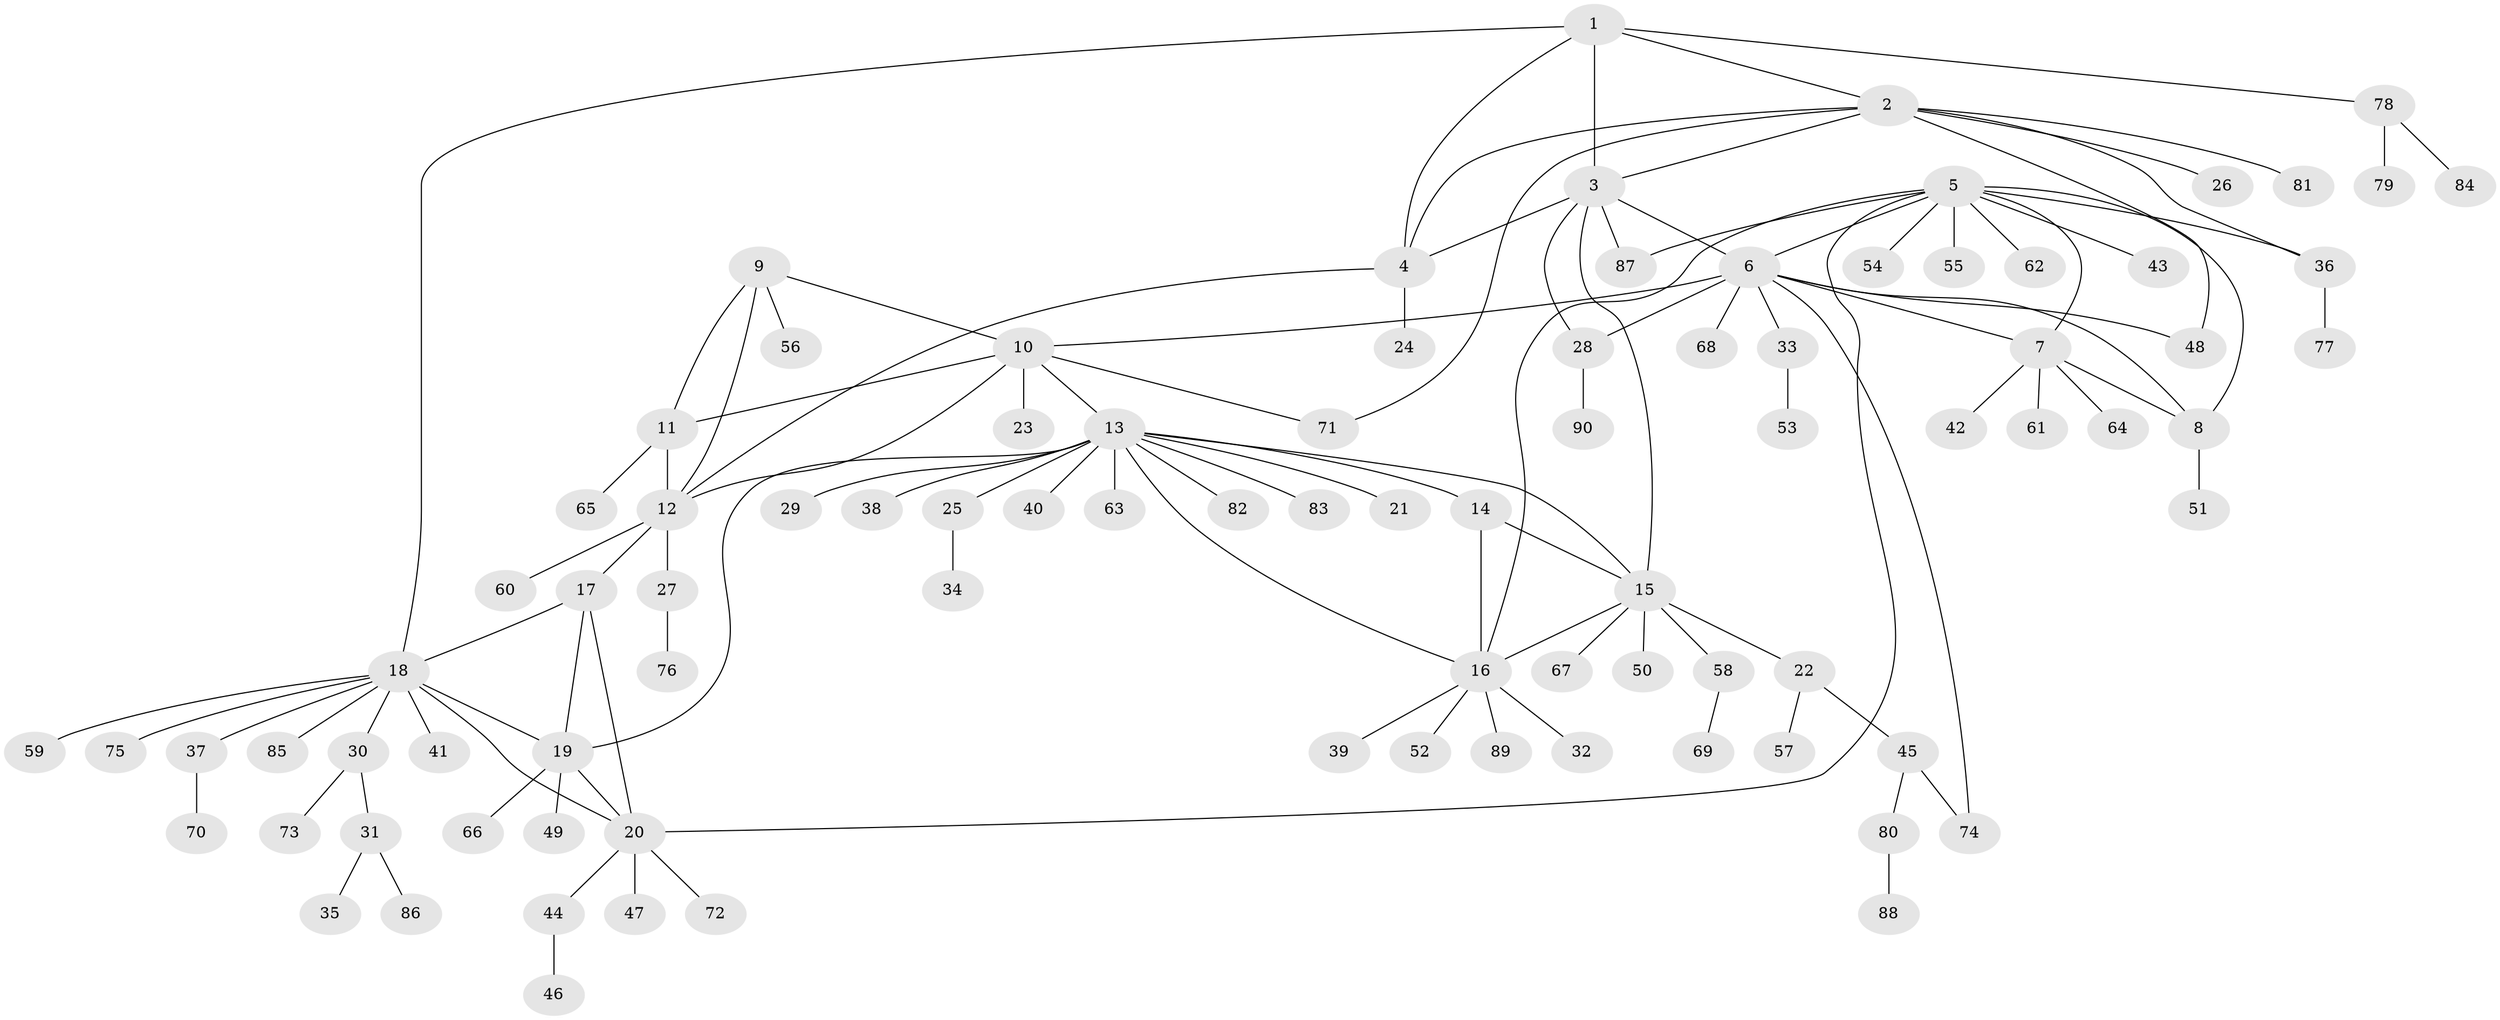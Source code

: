// Generated by graph-tools (version 1.1) at 2025/50/03/09/25 03:50:32]
// undirected, 90 vertices, 116 edges
graph export_dot {
graph [start="1"]
  node [color=gray90,style=filled];
  1;
  2;
  3;
  4;
  5;
  6;
  7;
  8;
  9;
  10;
  11;
  12;
  13;
  14;
  15;
  16;
  17;
  18;
  19;
  20;
  21;
  22;
  23;
  24;
  25;
  26;
  27;
  28;
  29;
  30;
  31;
  32;
  33;
  34;
  35;
  36;
  37;
  38;
  39;
  40;
  41;
  42;
  43;
  44;
  45;
  46;
  47;
  48;
  49;
  50;
  51;
  52;
  53;
  54;
  55;
  56;
  57;
  58;
  59;
  60;
  61;
  62;
  63;
  64;
  65;
  66;
  67;
  68;
  69;
  70;
  71;
  72;
  73;
  74;
  75;
  76;
  77;
  78;
  79;
  80;
  81;
  82;
  83;
  84;
  85;
  86;
  87;
  88;
  89;
  90;
  1 -- 2;
  1 -- 3;
  1 -- 4;
  1 -- 18;
  1 -- 78;
  2 -- 3;
  2 -- 4;
  2 -- 26;
  2 -- 36;
  2 -- 48;
  2 -- 71;
  2 -- 81;
  3 -- 4;
  3 -- 6;
  3 -- 15;
  3 -- 28;
  3 -- 87;
  4 -- 12;
  4 -- 24;
  5 -- 6;
  5 -- 7;
  5 -- 8;
  5 -- 16;
  5 -- 20;
  5 -- 36;
  5 -- 43;
  5 -- 54;
  5 -- 55;
  5 -- 62;
  5 -- 87;
  6 -- 7;
  6 -- 8;
  6 -- 10;
  6 -- 28;
  6 -- 33;
  6 -- 48;
  6 -- 68;
  6 -- 74;
  7 -- 8;
  7 -- 42;
  7 -- 61;
  7 -- 64;
  8 -- 51;
  9 -- 10;
  9 -- 11;
  9 -- 12;
  9 -- 56;
  10 -- 11;
  10 -- 12;
  10 -- 13;
  10 -- 23;
  10 -- 71;
  11 -- 12;
  11 -- 65;
  12 -- 17;
  12 -- 27;
  12 -- 60;
  13 -- 14;
  13 -- 15;
  13 -- 16;
  13 -- 19;
  13 -- 21;
  13 -- 25;
  13 -- 29;
  13 -- 38;
  13 -- 40;
  13 -- 63;
  13 -- 82;
  13 -- 83;
  14 -- 15;
  14 -- 16;
  15 -- 16;
  15 -- 22;
  15 -- 50;
  15 -- 58;
  15 -- 67;
  16 -- 32;
  16 -- 39;
  16 -- 52;
  16 -- 89;
  17 -- 18;
  17 -- 19;
  17 -- 20;
  18 -- 19;
  18 -- 20;
  18 -- 30;
  18 -- 37;
  18 -- 41;
  18 -- 59;
  18 -- 75;
  18 -- 85;
  19 -- 20;
  19 -- 49;
  19 -- 66;
  20 -- 44;
  20 -- 47;
  20 -- 72;
  22 -- 45;
  22 -- 57;
  25 -- 34;
  27 -- 76;
  28 -- 90;
  30 -- 31;
  30 -- 73;
  31 -- 35;
  31 -- 86;
  33 -- 53;
  36 -- 77;
  37 -- 70;
  44 -- 46;
  45 -- 74;
  45 -- 80;
  58 -- 69;
  78 -- 79;
  78 -- 84;
  80 -- 88;
}
